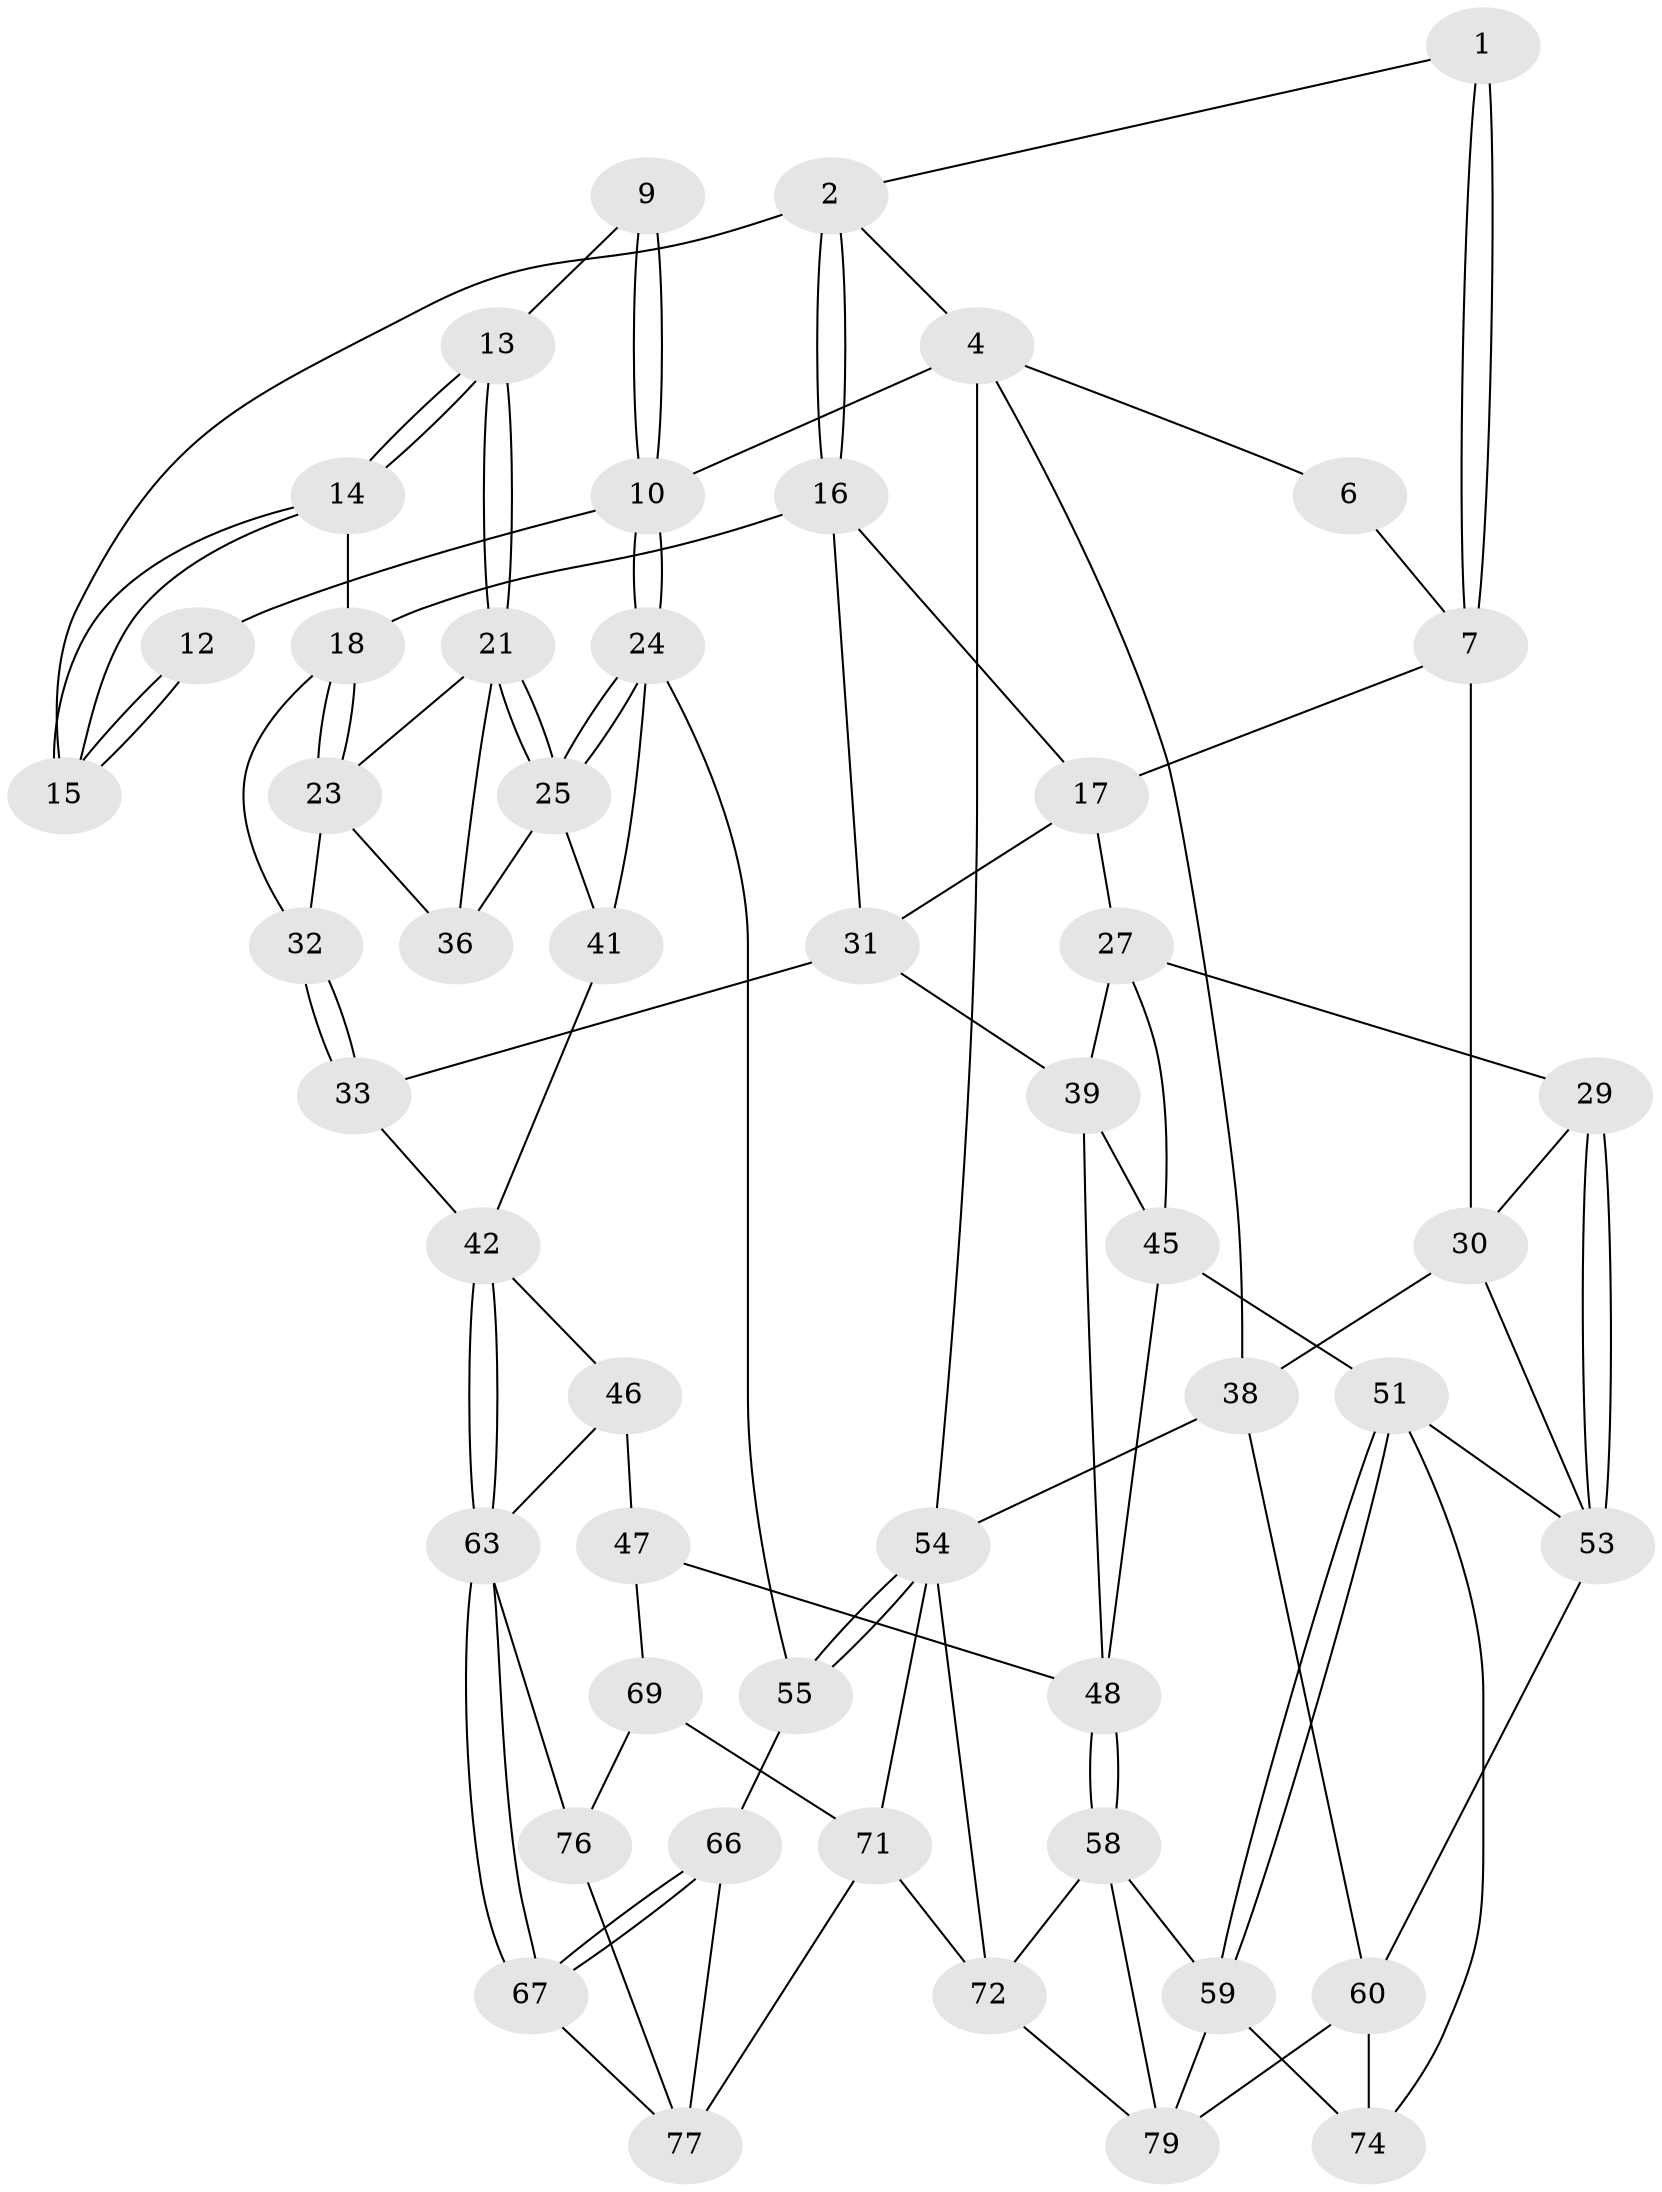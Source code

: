 // Generated by graph-tools (version 1.1) at 2025/52/02/27/25 19:52:39]
// undirected, 50 vertices, 108 edges
graph export_dot {
graph [start="1"]
  node [color=gray90,style=filled];
  1 [pos="+0.2840068938406354+0"];
  2 [pos="+0.5360559682380605+0",super="+3"];
  4 [pos="+1+0",super="+5"];
  6 [pos="+0+0"];
  7 [pos="+0.23939516634662117+0.14317664935407654",super="+8"];
  9 [pos="+0.9768373733566977+0.1427678057496718"];
  10 [pos="+1+0.2960951728376417",super="+11"];
  12 [pos="+0.9368934422434169+0.09555803577926052"];
  13 [pos="+0.9462062485076503+0.22049872384214106"];
  14 [pos="+0.8363962677302915+0.1532252415076339"];
  15 [pos="+0.8544483754958615+0.12482641933849023"];
  16 [pos="+0.5834688454428167+0.09854855536080281",super="+20"];
  17 [pos="+0.3035977489170113+0.187086319274032",super="+26"];
  18 [pos="+0.836258553764547+0.153299812526095",super="+19"];
  21 [pos="+1+0.3313005087526959",super="+22"];
  23 [pos="+0.831687958892909+0.27882965832469064",super="+35"];
  24 [pos="+1+0.3540049602139053",super="+56"];
  25 [pos="+1+0.3454918407163134",super="+40"];
  27 [pos="+0.33361660164815066+0.37873649788583924",super="+28"];
  29 [pos="+0.156853906775397+0.427173955450753"];
  30 [pos="+0.0336663182737176+0.37814395051319527",super="+37"];
  31 [pos="+0.42536984142199963+0.2930888487093093",super="+34"];
  32 [pos="+0.6510344037050598+0.3045119775889408"];
  33 [pos="+0.6105388074263908+0.4387948467461186"];
  36 [pos="+0.8282130863494408+0.3845750115306254"];
  38 [pos="+0+0.38455174281614635",super="+62"];
  39 [pos="+0.5085473270358726+0.4642806668789853",super="+44"];
  41 [pos="+0.7945161054561235+0.5317778875167879"];
  42 [pos="+0.7777857052525403+0.542420057393051",super="+43"];
  45 [pos="+0.28348436241102526+0.46348120739412035",super="+50"];
  46 [pos="+0.5530185102955153+0.6268500597437887",super="+65"];
  47 [pos="+0.5000768856618348+0.6551081877387549",super="+68"];
  48 [pos="+0.47147634746986106+0.6517101696928492",super="+49"];
  51 [pos="+0.2801395881153824+0.6719037823781218",super="+52"];
  53 [pos="+0.20618663383685984+0.6481737599372809",super="+57"];
  54 [pos="+1+1",super="+83"];
  55 [pos="+1+0.658943645834009"];
  58 [pos="+0.38483775601339404+0.7647899454219459",super="+73"];
  59 [pos="+0.32541240503853447+0.7163141951389724",super="+75"];
  60 [pos="+0.1023497625909197+0.720415290093448",super="+61"];
  63 [pos="+0.7647013245589003+0.6705054692567242",super="+64"];
  66 [pos="+0.852937911676703+0.7648609538173572"];
  67 [pos="+0.8265244425402803+0.7433074509094554"];
  69 [pos="+0.5549188933772456+0.794013568252736",super="+70"];
  71 [pos="+0.4756091038083365+1",super="+84"];
  72 [pos="+0.424147223766622+1",super="+82"];
  74 [pos="+0.20039704954977408+0.7930313695514932"];
  76 [pos="+0.6809159707576923+0.7538333182990113",super="+78"];
  77 [pos="+0.70602773667726+0.8435210650283964",super="+81"];
  79 [pos="+0.24325900898408787+0.9125459856062866",super="+80"];
  1 -- 2;
  1 -- 7;
  1 -- 7;
  2 -- 16;
  2 -- 16;
  2 -- 4;
  2 -- 15;
  4 -- 54 [weight=2];
  4 -- 38;
  4 -- 6;
  4 -- 10;
  6 -- 7;
  7 -- 17;
  7 -- 30;
  9 -- 10;
  9 -- 10;
  9 -- 13;
  10 -- 24;
  10 -- 24;
  10 -- 12;
  12 -- 15;
  12 -- 15;
  13 -- 14;
  13 -- 14;
  13 -- 21;
  13 -- 21;
  14 -- 15;
  14 -- 15;
  14 -- 18;
  16 -- 17;
  16 -- 18;
  16 -- 31;
  17 -- 27;
  17 -- 31;
  18 -- 23;
  18 -- 23;
  18 -- 32;
  21 -- 25;
  21 -- 25;
  21 -- 36;
  21 -- 23;
  23 -- 32;
  23 -- 36;
  24 -- 25;
  24 -- 25;
  24 -- 41;
  24 -- 55;
  25 -- 36;
  25 -- 41;
  27 -- 39;
  27 -- 29;
  27 -- 45;
  29 -- 30;
  29 -- 53;
  29 -- 53;
  30 -- 38;
  30 -- 53;
  31 -- 33;
  31 -- 39;
  32 -- 33;
  32 -- 33;
  33 -- 42;
  38 -- 60;
  38 -- 54;
  39 -- 45;
  39 -- 48;
  41 -- 42;
  42 -- 63;
  42 -- 63;
  42 -- 46;
  45 -- 48;
  45 -- 51;
  46 -- 47 [weight=2];
  46 -- 63;
  47 -- 48;
  47 -- 69;
  48 -- 58;
  48 -- 58;
  51 -- 59;
  51 -- 59;
  51 -- 74;
  51 -- 53;
  53 -- 60;
  54 -- 55;
  54 -- 55;
  54 -- 71;
  54 -- 72;
  55 -- 66;
  58 -- 59;
  58 -- 72;
  58 -- 79;
  59 -- 74;
  59 -- 79;
  60 -- 74;
  60 -- 79;
  63 -- 67;
  63 -- 67;
  63 -- 76;
  66 -- 67;
  66 -- 67;
  66 -- 77;
  67 -- 77;
  69 -- 76 [weight=2];
  69 -- 71;
  71 -- 72;
  71 -- 77;
  72 -- 79;
  76 -- 77;
}

